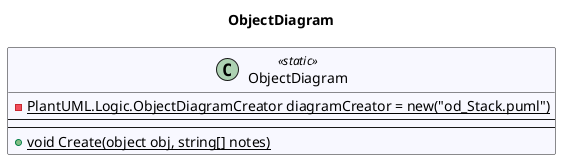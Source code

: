 @startuml ObjectDiagram
title ObjectDiagram
class ObjectDiagram << static >>  #GhostWhite {
- {static} PlantUML.Logic.ObjectDiagramCreator diagramCreator = new("od_Stack.puml")
---
---
+ {static} void Create(object obj, string[] notes)
}
@enduml
